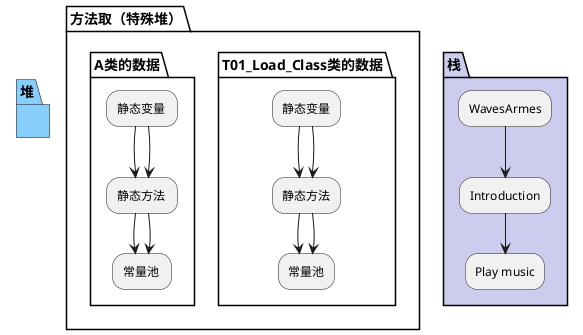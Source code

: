 @startuml
'https://plantuml.com/sequence-diagram

'未完成 TODO

partition 方法取（特殊堆） {
    partition T01_Load_Class类的数据 {
      "静态变量" --> "静态方法"
      "静态方法" --> "常量池"
    }
    partition A类的数据 {
      "静态变量 " --> "静态方法 "
      "静态方法 " --> "常量池 "
    }
}

partition 堆 #LightSkyBlue {
  partition T01_Load_Class类的数据 {
        "静态变量" --> "静态方法"
        "静态方法" --> "常量池"
      }
      partition A类的数据 {
        "静态变量 " --> "静态方法 "
        "静态方法 " --> "常量池 "
      }
}

partition 栈 #CCCCEE {
  WavesArmes --> Introduction
  --> "Play music"
}

@enduml
